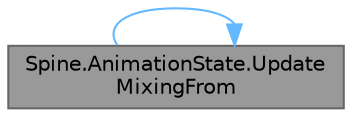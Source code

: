 digraph "Spine.AnimationState.UpdateMixingFrom"
{
 // LATEX_PDF_SIZE
  bgcolor="transparent";
  edge [fontname=Helvetica,fontsize=10,labelfontname=Helvetica,labelfontsize=10];
  node [fontname=Helvetica,fontsize=10,shape=box,height=0.2,width=0.4];
  rankdir="LR";
  Node1 [id="Node000001",label="Spine.AnimationState.Update\lMixingFrom",height=0.2,width=0.4,color="gray40", fillcolor="grey60", style="filled", fontcolor="black",tooltip="Returns true when all mixing from entries are complete."];
  Node1 -> Node1 [id="edge1_Node000001_Node000001",color="steelblue1",style="solid",tooltip=" "];
}
